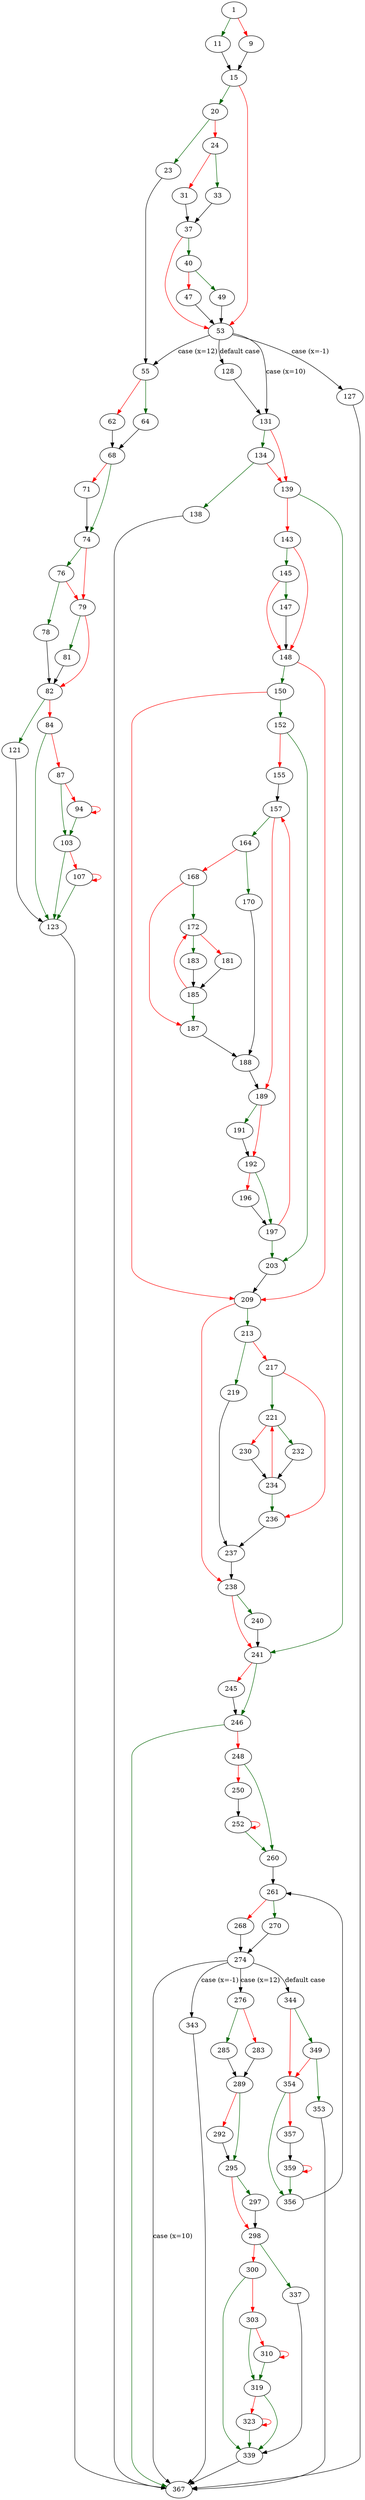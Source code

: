 strict digraph "read_line" {
	// Node definitions.
	1 [entry=true];
	11;
	9;
	15;
	20;
	53;
	23;
	24;
	55;
	33;
	31;
	37;
	40;
	49;
	47;
	127;
	131;
	128;
	64;
	62;
	68;
	74;
	71;
	76;
	79;
	78;
	82;
	81;
	121;
	84;
	123;
	87;
	103;
	94;
	107;
	367;
	134;
	139;
	138;
	241;
	143;
	145;
	148;
	147;
	150;
	209;
	152;
	203;
	155;
	157;
	164;
	189;
	170;
	168;
	172;
	187;
	188;
	183;
	181;
	185;
	191;
	192;
	197;
	196;
	213;
	238;
	219;
	217;
	221;
	236;
	237;
	232;
	230;
	234;
	240;
	246;
	245;
	248;
	260;
	250;
	252;
	261;
	270;
	268;
	274;
	276;
	343;
	344;
	285;
	283;
	289;
	295;
	292;
	297;
	298;
	337;
	300;
	339;
	303;
	319;
	310;
	323;
	349;
	354;
	353;
	356;
	357;
	359;

	// Edge definitions.
	1 -> 11 [
		color=darkgreen
		cond=true
	];
	1 -> 9 [
		color=red
		cond=false
	];
	11 -> 15;
	9 -> 15;
	15 -> 20 [
		color=darkgreen
		cond=true
	];
	15 -> 53 [
		color=red
		cond=false
	];
	20 -> 23 [
		color=darkgreen
		cond=true
	];
	20 -> 24 [
		color=red
		cond=false
	];
	53 -> 55 [
		cond="case (x=12)"
		label="case (x=12)"
	];
	53 -> 127 [
		cond="case (x=-1)"
		label="case (x=-1)"
	];
	53 -> 131 [
		cond="case (x=10)"
		label="case (x=10)"
	];
	53 -> 128 [
		cond="default case"
		label="default case"
	];
	23 -> 55;
	24 -> 33 [
		color=darkgreen
		cond=true
	];
	24 -> 31 [
		color=red
		cond=false
	];
	55 -> 64 [
		color=darkgreen
		cond=true
	];
	55 -> 62 [
		color=red
		cond=false
	];
	33 -> 37;
	31 -> 37;
	37 -> 53 [
		color=red
		cond=false
	];
	37 -> 40 [
		color=darkgreen
		cond=true
	];
	40 -> 49 [
		color=darkgreen
		cond=true
	];
	40 -> 47 [
		color=red
		cond=false
	];
	49 -> 53;
	47 -> 53;
	127 -> 367;
	131 -> 134 [
		color=darkgreen
		cond=true
	];
	131 -> 139 [
		color=red
		cond=false
	];
	128 -> 131;
	64 -> 68;
	62 -> 68;
	68 -> 74 [
		color=darkgreen
		cond=true
	];
	68 -> 71 [
		color=red
		cond=false
	];
	74 -> 76 [
		color=darkgreen
		cond=true
	];
	74 -> 79 [
		color=red
		cond=false
	];
	71 -> 74;
	76 -> 79 [
		color=red
		cond=false
	];
	76 -> 78 [
		color=darkgreen
		cond=true
	];
	79 -> 82 [
		color=red
		cond=false
	];
	79 -> 81 [
		color=darkgreen
		cond=true
	];
	78 -> 82;
	82 -> 121 [
		color=darkgreen
		cond=true
	];
	82 -> 84 [
		color=red
		cond=false
	];
	81 -> 82;
	121 -> 123;
	84 -> 123 [
		color=darkgreen
		cond=true
	];
	84 -> 87 [
		color=red
		cond=false
	];
	123 -> 367;
	87 -> 103 [
		color=darkgreen
		cond=true
	];
	87 -> 94 [
		color=red
		cond=false
	];
	103 -> 123 [
		color=darkgreen
		cond=true
	];
	103 -> 107 [
		color=red
		cond=false
	];
	94 -> 103 [
		color=darkgreen
		cond=true
	];
	94 -> 94 [
		color=red
		cond=false
	];
	107 -> 123 [
		color=darkgreen
		cond=true
	];
	107 -> 107 [
		color=red
		cond=false
	];
	134 -> 139 [
		color=red
		cond=false
	];
	134 -> 138 [
		color=darkgreen
		cond=true
	];
	139 -> 241 [
		color=darkgreen
		cond=true
	];
	139 -> 143 [
		color=red
		cond=false
	];
	138 -> 367;
	241 -> 246 [
		color=darkgreen
		cond=true
	];
	241 -> 245 [
		color=red
		cond=false
	];
	143 -> 145 [
		color=darkgreen
		cond=true
	];
	143 -> 148 [
		color=red
		cond=false
	];
	145 -> 148 [
		color=red
		cond=false
	];
	145 -> 147 [
		color=darkgreen
		cond=true
	];
	148 -> 150 [
		color=darkgreen
		cond=true
	];
	148 -> 209 [
		color=red
		cond=false
	];
	147 -> 148;
	150 -> 209 [
		color=red
		cond=false
	];
	150 -> 152 [
		color=darkgreen
		cond=true
	];
	209 -> 213 [
		color=darkgreen
		cond=true
	];
	209 -> 238 [
		color=red
		cond=false
	];
	152 -> 203 [
		color=darkgreen
		cond=true
	];
	152 -> 155 [
		color=red
		cond=false
	];
	203 -> 209;
	155 -> 157;
	157 -> 164 [
		color=darkgreen
		cond=true
	];
	157 -> 189 [
		color=red
		cond=false
	];
	164 -> 170 [
		color=darkgreen
		cond=true
	];
	164 -> 168 [
		color=red
		cond=false
	];
	189 -> 191 [
		color=darkgreen
		cond=true
	];
	189 -> 192 [
		color=red
		cond=false
	];
	170 -> 188;
	168 -> 172 [
		color=darkgreen
		cond=true
	];
	168 -> 187 [
		color=red
		cond=false
	];
	172 -> 183 [
		color=darkgreen
		cond=true
	];
	172 -> 181 [
		color=red
		cond=false
	];
	187 -> 188;
	188 -> 189;
	183 -> 185;
	181 -> 185;
	185 -> 172 [
		color=red
		cond=false
	];
	185 -> 187 [
		color=darkgreen
		cond=true
	];
	191 -> 192;
	192 -> 197 [
		color=darkgreen
		cond=true
	];
	192 -> 196 [
		color=red
		cond=false
	];
	197 -> 203 [
		color=darkgreen
		cond=true
	];
	197 -> 157 [
		color=red
		cond=false
	];
	196 -> 197;
	213 -> 219 [
		color=darkgreen
		cond=true
	];
	213 -> 217 [
		color=red
		cond=false
	];
	238 -> 241 [
		color=red
		cond=false
	];
	238 -> 240 [
		color=darkgreen
		cond=true
	];
	219 -> 237;
	217 -> 221 [
		color=darkgreen
		cond=true
	];
	217 -> 236 [
		color=red
		cond=false
	];
	221 -> 232 [
		color=darkgreen
		cond=true
	];
	221 -> 230 [
		color=red
		cond=false
	];
	236 -> 237;
	237 -> 238;
	232 -> 234;
	230 -> 234;
	234 -> 221 [
		color=red
		cond=false
	];
	234 -> 236 [
		color=darkgreen
		cond=true
	];
	240 -> 241;
	246 -> 367 [
		color=darkgreen
		cond=true
	];
	246 -> 248 [
		color=red
		cond=false
	];
	245 -> 246;
	248 -> 260 [
		color=darkgreen
		cond=true
	];
	248 -> 250 [
		color=red
		cond=false
	];
	260 -> 261;
	250 -> 252;
	252 -> 260 [
		color=darkgreen
		cond=true
	];
	252 -> 252 [
		color=red
		cond=false
	];
	261 -> 270 [
		color=darkgreen
		cond=true
	];
	261 -> 268 [
		color=red
		cond=false
	];
	270 -> 274;
	268 -> 274;
	274 -> 367 [
		cond="case (x=10)"
		label="case (x=10)"
	];
	274 -> 276 [
		cond="case (x=12)"
		label="case (x=12)"
	];
	274 -> 343 [
		cond="case (x=-1)"
		label="case (x=-1)"
	];
	274 -> 344 [
		cond="default case"
		label="default case"
	];
	276 -> 285 [
		color=darkgreen
		cond=true
	];
	276 -> 283 [
		color=red
		cond=false
	];
	343 -> 367;
	344 -> 349 [
		color=darkgreen
		cond=true
	];
	344 -> 354 [
		color=red
		cond=false
	];
	285 -> 289;
	283 -> 289;
	289 -> 295 [
		color=darkgreen
		cond=true
	];
	289 -> 292 [
		color=red
		cond=false
	];
	295 -> 297 [
		color=darkgreen
		cond=true
	];
	295 -> 298 [
		color=red
		cond=false
	];
	292 -> 295;
	297 -> 298;
	298 -> 337 [
		color=darkgreen
		cond=true
	];
	298 -> 300 [
		color=red
		cond=false
	];
	337 -> 339;
	300 -> 339 [
		color=darkgreen
		cond=true
	];
	300 -> 303 [
		color=red
		cond=false
	];
	339 -> 367;
	303 -> 319 [
		color=darkgreen
		cond=true
	];
	303 -> 310 [
		color=red
		cond=false
	];
	319 -> 339 [
		color=darkgreen
		cond=true
	];
	319 -> 323 [
		color=red
		cond=false
	];
	310 -> 319 [
		color=darkgreen
		cond=true
	];
	310 -> 310 [
		color=red
		cond=false
	];
	323 -> 339 [
		color=darkgreen
		cond=true
	];
	323 -> 323 [
		color=red
		cond=false
	];
	349 -> 354 [
		color=red
		cond=false
	];
	349 -> 353 [
		color=darkgreen
		cond=true
	];
	354 -> 356 [
		color=darkgreen
		cond=true
	];
	354 -> 357 [
		color=red
		cond=false
	];
	353 -> 367;
	356 -> 261;
	357 -> 359;
	359 -> 356 [
		color=darkgreen
		cond=true
	];
	359 -> 359 [
		color=red
		cond=false
	];
}